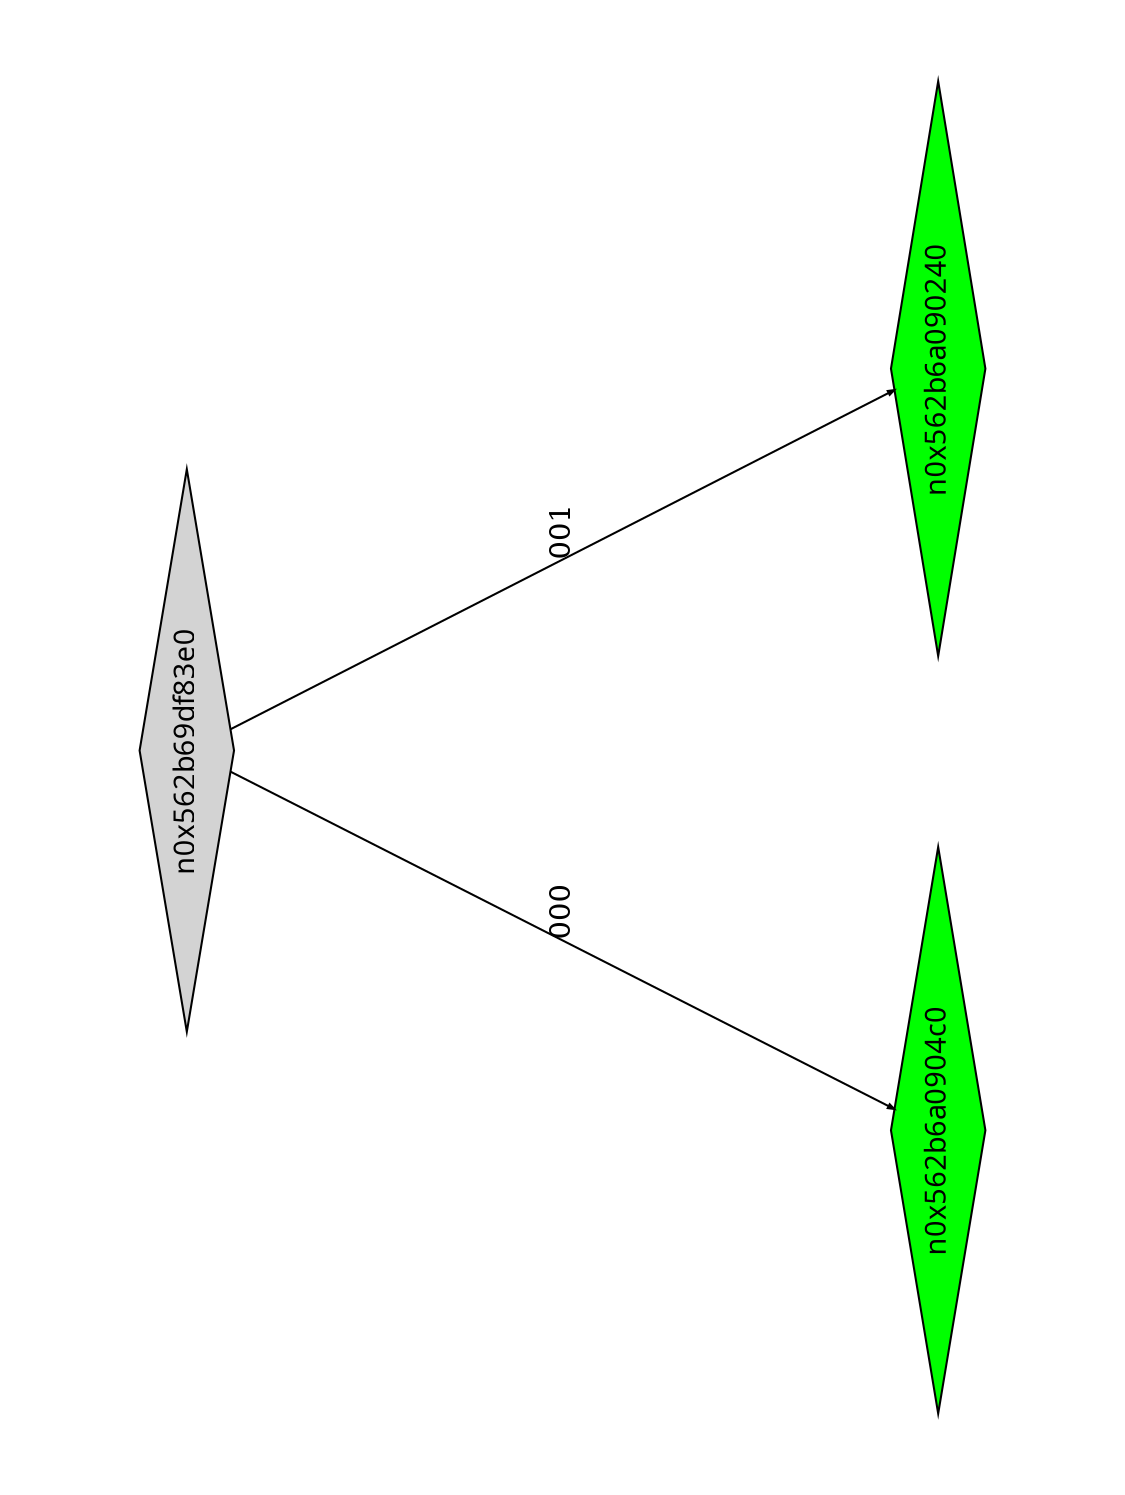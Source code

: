 digraph G {
	size="10,7.5";
	ratio=fill;
	rotate=90;
	center = "true";
	node [style="filled",width=.1,height=.1,fontname="Terminus"]
	edge [arrowsize=.3]
	n0x562b69df83e0 [shape=diamond];
	n0x562b69df83e0 -> n0x562b6a0904c0 [label=000];
	n0x562b69df83e0 -> n0x562b6a090240 [label=001];
	n0x562b6a090240 [shape=diamond,fillcolor=green];
	n0x562b6a0904c0 [shape=diamond,fillcolor=green];
}
